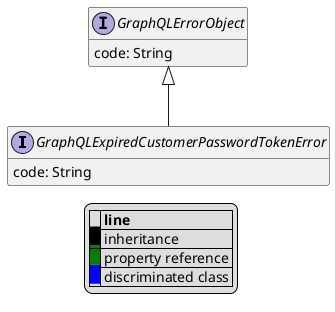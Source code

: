 @startuml

hide empty fields
hide empty methods
legend
|= |= line |
|<back:black>   </back>| inheritance |
|<back:green>   </back>| property reference |
|<back:blue>   </back>| discriminated class |
endlegend
interface GraphQLExpiredCustomerPasswordTokenError [[GraphQLExpiredCustomerPasswordTokenError.svg]] extends GraphQLErrorObject {
    code: String
}
interface GraphQLErrorObject [[GraphQLErrorObject.svg]]  {
    code: String
}





@enduml
